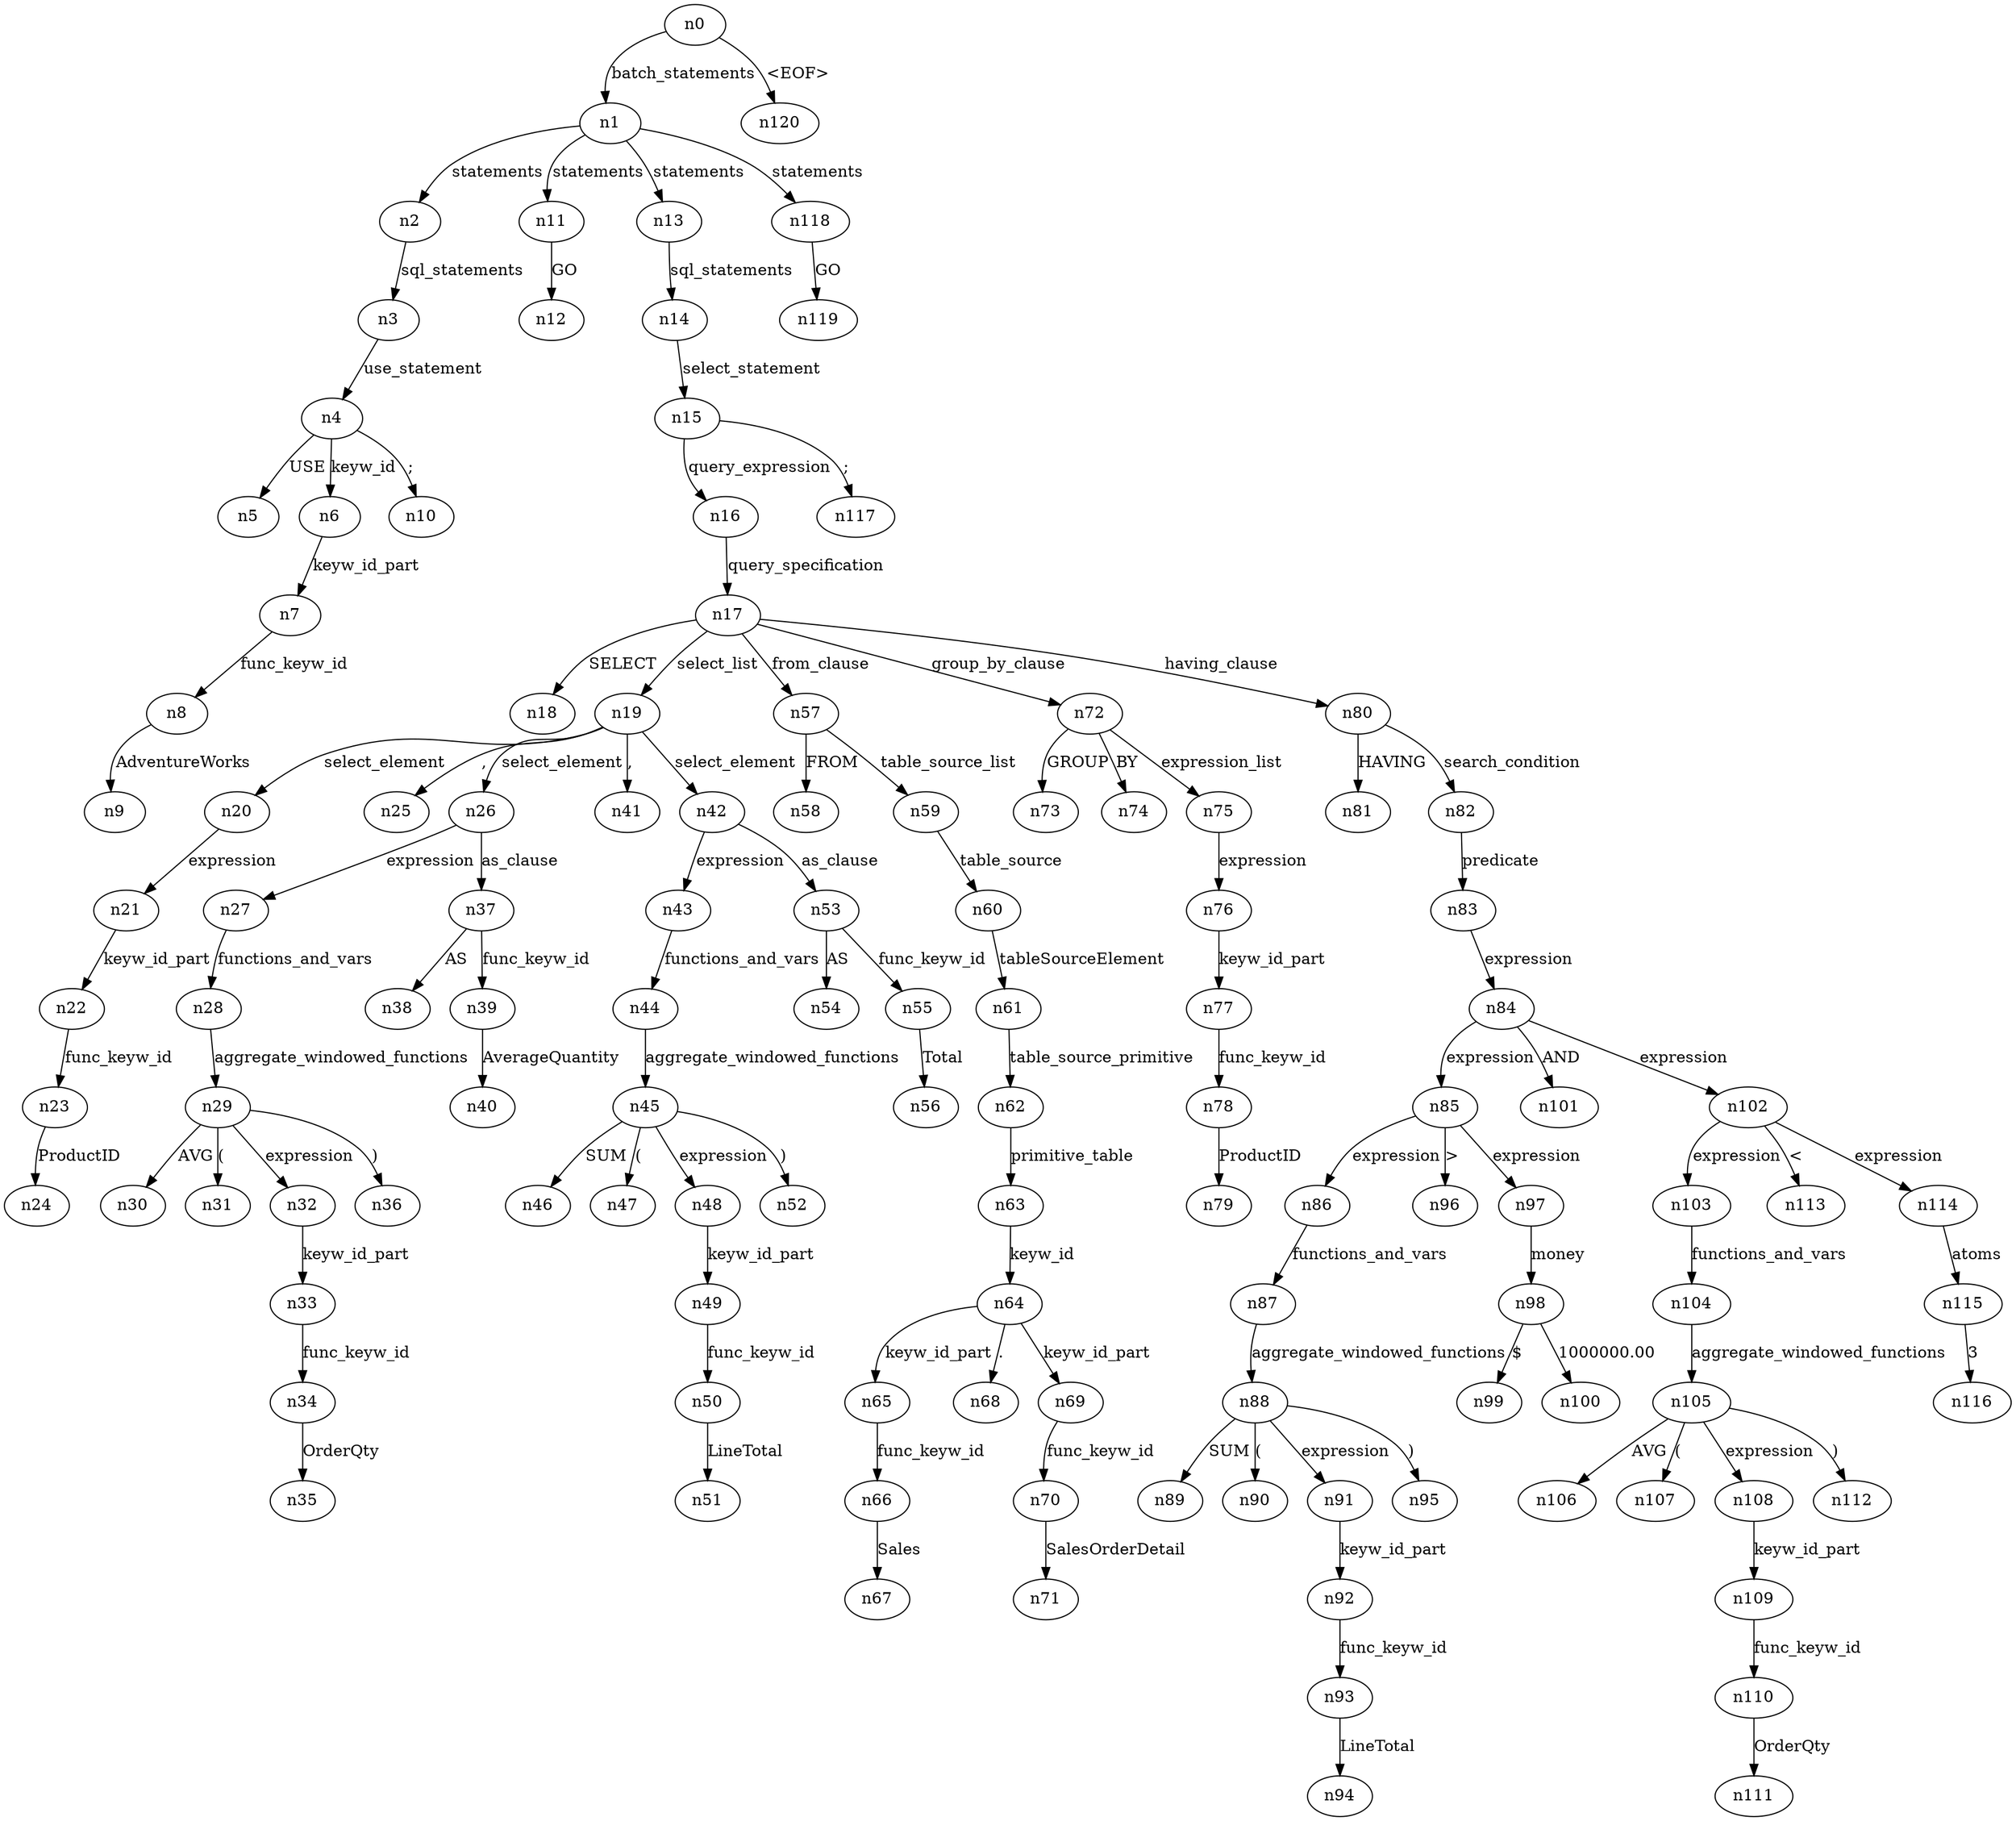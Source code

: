 digraph ParseTree {
  n0 -> n1 [label="batch_statements"];
  n1 -> n2 [label="statements"];
  n2 -> n3 [label="sql_statements"];
  n3 -> n4 [label="use_statement"];
  n4 -> n5 [label="USE"];
  n4 -> n6 [label="keyw_id"];
  n6 -> n7 [label="keyw_id_part"];
  n7 -> n8 [label="func_keyw_id"];
  n8 -> n9 [label="AdventureWorks"];
  n4 -> n10 [label=";"];
  n1 -> n11 [label="statements"];
  n11 -> n12 [label="GO"];
  n1 -> n13 [label="statements"];
  n13 -> n14 [label="sql_statements"];
  n14 -> n15 [label="select_statement"];
  n15 -> n16 [label="query_expression"];
  n16 -> n17 [label="query_specification"];
  n17 -> n18 [label="SELECT"];
  n17 -> n19 [label="select_list"];
  n19 -> n20 [label="select_element"];
  n20 -> n21 [label="expression"];
  n21 -> n22 [label="keyw_id_part"];
  n22 -> n23 [label="func_keyw_id"];
  n23 -> n24 [label="ProductID"];
  n19 -> n25 [label=","];
  n19 -> n26 [label="select_element"];
  n26 -> n27 [label="expression"];
  n27 -> n28 [label="functions_and_vars"];
  n28 -> n29 [label="aggregate_windowed_functions"];
  n29 -> n30 [label="AVG"];
  n29 -> n31 [label="("];
  n29 -> n32 [label="expression"];
  n32 -> n33 [label="keyw_id_part"];
  n33 -> n34 [label="func_keyw_id"];
  n34 -> n35 [label="OrderQty"];
  n29 -> n36 [label=")"];
  n26 -> n37 [label="as_clause"];
  n37 -> n38 [label="AS"];
  n37 -> n39 [label="func_keyw_id"];
  n39 -> n40 [label="AverageQuantity"];
  n19 -> n41 [label=","];
  n19 -> n42 [label="select_element"];
  n42 -> n43 [label="expression"];
  n43 -> n44 [label="functions_and_vars"];
  n44 -> n45 [label="aggregate_windowed_functions"];
  n45 -> n46 [label="SUM"];
  n45 -> n47 [label="("];
  n45 -> n48 [label="expression"];
  n48 -> n49 [label="keyw_id_part"];
  n49 -> n50 [label="func_keyw_id"];
  n50 -> n51 [label="LineTotal"];
  n45 -> n52 [label=")"];
  n42 -> n53 [label="as_clause"];
  n53 -> n54 [label="AS"];
  n53 -> n55 [label="func_keyw_id"];
  n55 -> n56 [label="Total"];
  n17 -> n57 [label="from_clause"];
  n57 -> n58 [label="FROM"];
  n57 -> n59 [label="table_source_list"];
  n59 -> n60 [label="table_source"];
  n60 -> n61 [label="tableSourceElement"];
  n61 -> n62 [label="table_source_primitive"];
  n62 -> n63 [label="primitive_table"];
  n63 -> n64 [label="keyw_id"];
  n64 -> n65 [label="keyw_id_part"];
  n65 -> n66 [label="func_keyw_id"];
  n66 -> n67 [label="Sales"];
  n64 -> n68 [label="."];
  n64 -> n69 [label="keyw_id_part"];
  n69 -> n70 [label="func_keyw_id"];
  n70 -> n71 [label="SalesOrderDetail"];
  n17 -> n72 [label="group_by_clause"];
  n72 -> n73 [label="GROUP"];
  n72 -> n74 [label="BY"];
  n72 -> n75 [label="expression_list"];
  n75 -> n76 [label="expression"];
  n76 -> n77 [label="keyw_id_part"];
  n77 -> n78 [label="func_keyw_id"];
  n78 -> n79 [label="ProductID"];
  n17 -> n80 [label="having_clause"];
  n80 -> n81 [label="HAVING"];
  n80 -> n82 [label="search_condition"];
  n82 -> n83 [label="predicate"];
  n83 -> n84 [label="expression"];
  n84 -> n85 [label="expression"];
  n85 -> n86 [label="expression"];
  n86 -> n87 [label="functions_and_vars"];
  n87 -> n88 [label="aggregate_windowed_functions"];
  n88 -> n89 [label="SUM"];
  n88 -> n90 [label="("];
  n88 -> n91 [label="expression"];
  n91 -> n92 [label="keyw_id_part"];
  n92 -> n93 [label="func_keyw_id"];
  n93 -> n94 [label="LineTotal"];
  n88 -> n95 [label=")"];
  n85 -> n96 [label=">"];
  n85 -> n97 [label="expression"];
  n97 -> n98 [label="money"];
  n98 -> n99 [label="$"];
  n98 -> n100 [label="1000000.00"];
  n84 -> n101 [label="AND"];
  n84 -> n102 [label="expression"];
  n102 -> n103 [label="expression"];
  n103 -> n104 [label="functions_and_vars"];
  n104 -> n105 [label="aggregate_windowed_functions"];
  n105 -> n106 [label="AVG"];
  n105 -> n107 [label="("];
  n105 -> n108 [label="expression"];
  n108 -> n109 [label="keyw_id_part"];
  n109 -> n110 [label="func_keyw_id"];
  n110 -> n111 [label="OrderQty"];
  n105 -> n112 [label=")"];
  n102 -> n113 [label="<"];
  n102 -> n114 [label="expression"];
  n114 -> n115 [label="atoms"];
  n115 -> n116 [label="3"];
  n15 -> n117 [label=";"];
  n1 -> n118 [label="statements"];
  n118 -> n119 [label="GO"];
  n0 -> n120 [label="<EOF>"];
}